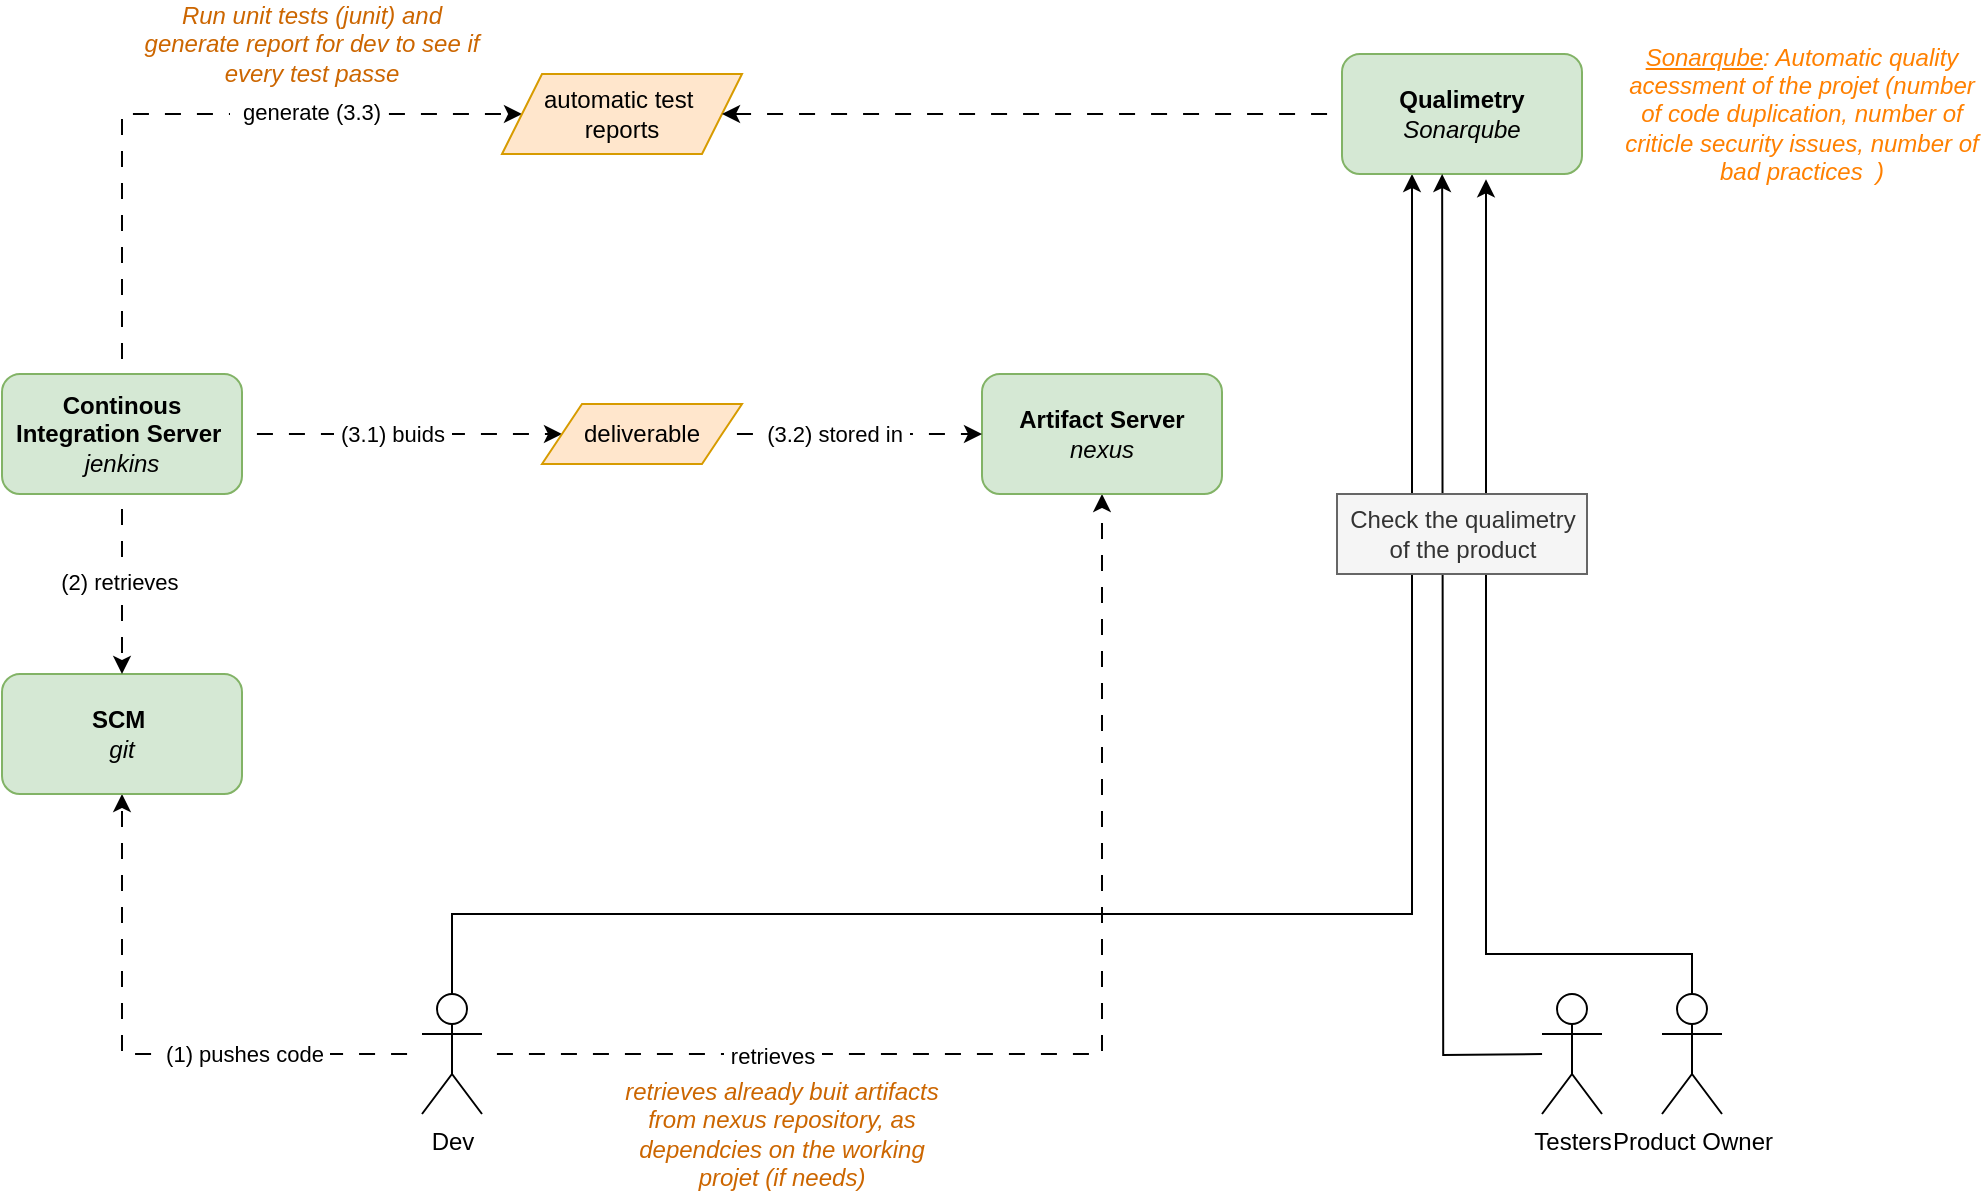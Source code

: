 <mxfile version="26.0.16" pages="3">
  <diagram name="Coninous integration platform" id="lDeaeYb2_91Y_z_XlIAt">
    <mxGraphModel dx="1195" dy="697" grid="1" gridSize="10" guides="1" tooltips="1" connect="1" arrows="1" fold="1" page="1" pageScale="1" pageWidth="850" pageHeight="1100" math="0" shadow="0">
      <root>
        <mxCell id="0" />
        <mxCell id="1" parent="0" />
        <mxCell id="RQKDufs9Sfyy605GTIxq-6" style="edgeStyle=orthogonalEdgeStyle;rounded=0;orthogonalLoop=1;jettySize=auto;html=1;entryX=0.5;entryY=1;entryDx=0;entryDy=0;flowAnimation=1;" edge="1" parent="1" source="RQKDufs9Sfyy605GTIxq-1" target="RQKDufs9Sfyy605GTIxq-5">
          <mxGeometry relative="1" as="geometry" />
        </mxCell>
        <mxCell id="RQKDufs9Sfyy605GTIxq-7" value="&amp;nbsp;(1) pushes code&amp;nbsp;" style="edgeLabel;html=1;align=center;verticalAlign=middle;resizable=0;points=[];" vertex="1" connectable="0" parent="RQKDufs9Sfyy605GTIxq-6">
          <mxGeometry x="-0.233" y="1" relative="1" as="geometry">
            <mxPoint x="18" y="-1" as="offset" />
          </mxGeometry>
        </mxCell>
        <mxCell id="RQKDufs9Sfyy605GTIxq-23" style="edgeStyle=orthogonalEdgeStyle;rounded=0;orthogonalLoop=1;jettySize=auto;html=1;entryX=0.5;entryY=1;entryDx=0;entryDy=0;flowAnimation=1;" edge="1" parent="1" source="RQKDufs9Sfyy605GTIxq-1" target="RQKDufs9Sfyy605GTIxq-10">
          <mxGeometry relative="1" as="geometry" />
        </mxCell>
        <mxCell id="RQKDufs9Sfyy605GTIxq-24" value="&amp;nbsp;retrieves&amp;nbsp;" style="edgeLabel;html=1;align=center;verticalAlign=middle;resizable=0;points=[];" vertex="1" connectable="0" parent="RQKDufs9Sfyy605GTIxq-23">
          <mxGeometry x="-0.509" y="-1" relative="1" as="geometry">
            <mxPoint as="offset" />
          </mxGeometry>
        </mxCell>
        <mxCell id="RQKDufs9Sfyy605GTIxq-38" style="edgeStyle=orthogonalEdgeStyle;rounded=0;orthogonalLoop=1;jettySize=auto;html=1;entryX=0.5;entryY=1;entryDx=0;entryDy=0;exitX=0.5;exitY=0;exitDx=0;exitDy=0;exitPerimeter=0;" edge="1" parent="1" source="RQKDufs9Sfyy605GTIxq-1">
          <mxGeometry relative="1" as="geometry">
            <mxPoint x="340" y="600" as="sourcePoint" />
            <mxPoint x="845.0" y="190.0" as="targetPoint" />
            <Array as="points">
              <mxPoint x="365" y="560" />
              <mxPoint x="845" y="560" />
            </Array>
          </mxGeometry>
        </mxCell>
        <mxCell id="RQKDufs9Sfyy605GTIxq-1" value="Dev" style="shape=umlActor;verticalLabelPosition=bottom;verticalAlign=top;html=1;outlineConnect=0;" vertex="1" parent="1">
          <mxGeometry x="350" y="600" width="30" height="60" as="geometry" />
        </mxCell>
        <mxCell id="RQKDufs9Sfyy605GTIxq-5" value="&lt;b&gt;SCM&amp;nbsp;&lt;/b&gt;&lt;div&gt;&lt;i&gt;git&lt;/i&gt;&lt;/div&gt;" style="rounded=1;whiteSpace=wrap;html=1;fillColor=#d5e8d4;strokeColor=#82b366;" vertex="1" parent="1">
          <mxGeometry x="140" y="440" width="120" height="60" as="geometry" />
        </mxCell>
        <mxCell id="RQKDufs9Sfyy605GTIxq-12" style="edgeStyle=orthogonalEdgeStyle;rounded=0;orthogonalLoop=1;jettySize=auto;html=1;exitX=1;exitY=0.5;exitDx=0;exitDy=0;entryX=0;entryY=0.5;entryDx=0;entryDy=0;flowAnimation=1;" edge="1" parent="1" source="RQKDufs9Sfyy605GTIxq-8" target="RQKDufs9Sfyy605GTIxq-11">
          <mxGeometry relative="1" as="geometry" />
        </mxCell>
        <mxCell id="RQKDufs9Sfyy605GTIxq-14" value="&amp;nbsp;(3.1) buids&amp;nbsp;" style="edgeLabel;html=1;align=center;verticalAlign=middle;resizable=0;points=[];" vertex="1" connectable="0" parent="RQKDufs9Sfyy605GTIxq-12">
          <mxGeometry x="-0.069" relative="1" as="geometry">
            <mxPoint as="offset" />
          </mxGeometry>
        </mxCell>
        <mxCell id="RQKDufs9Sfyy605GTIxq-18" style="edgeStyle=orthogonalEdgeStyle;rounded=0;orthogonalLoop=1;jettySize=auto;html=1;flowAnimation=1;" edge="1" parent="1" source="RQKDufs9Sfyy605GTIxq-8" target="RQKDufs9Sfyy605GTIxq-5">
          <mxGeometry relative="1" as="geometry" />
        </mxCell>
        <mxCell id="RQKDufs9Sfyy605GTIxq-19" value="(2) retrieves&amp;nbsp;" style="edgeLabel;html=1;align=center;verticalAlign=middle;resizable=0;points=[];" vertex="1" connectable="0" parent="RQKDufs9Sfyy605GTIxq-18">
          <mxGeometry x="-0.021" relative="1" as="geometry">
            <mxPoint as="offset" />
          </mxGeometry>
        </mxCell>
        <mxCell id="RQKDufs9Sfyy605GTIxq-35" style="edgeStyle=orthogonalEdgeStyle;rounded=0;orthogonalLoop=1;jettySize=auto;html=1;entryX=0;entryY=0.5;entryDx=0;entryDy=0;flowAnimation=1;" edge="1" parent="1" source="RQKDufs9Sfyy605GTIxq-8" target="RQKDufs9Sfyy605GTIxq-26">
          <mxGeometry relative="1" as="geometry">
            <Array as="points">
              <mxPoint x="200" y="160" />
            </Array>
          </mxGeometry>
        </mxCell>
        <mxCell id="RQKDufs9Sfyy605GTIxq-36" value="&amp;nbsp; generate (3.3)&amp;nbsp;" style="edgeLabel;html=1;align=center;verticalAlign=middle;resizable=0;points=[];" vertex="1" connectable="0" parent="RQKDufs9Sfyy605GTIxq-35">
          <mxGeometry x="0.084" y="1" relative="1" as="geometry">
            <mxPoint x="44" as="offset" />
          </mxGeometry>
        </mxCell>
        <mxCell id="RQKDufs9Sfyy605GTIxq-8" value="&lt;b&gt;Continous Integration Server&amp;nbsp;&lt;/b&gt;&lt;div&gt;&lt;i&gt;jenkins&lt;/i&gt;&lt;/div&gt;" style="rounded=1;whiteSpace=wrap;html=1;fillColor=#d5e8d4;strokeColor=#82b366;" vertex="1" parent="1">
          <mxGeometry x="140" y="290" width="120" height="60" as="geometry" />
        </mxCell>
        <mxCell id="RQKDufs9Sfyy605GTIxq-10" value="&lt;b&gt;Artifact Server&lt;/b&gt;&lt;div&gt;&lt;i&gt;nexus&lt;/i&gt;&lt;/div&gt;" style="rounded=1;whiteSpace=wrap;html=1;fillColor=#d5e8d4;strokeColor=#82b366;" vertex="1" parent="1">
          <mxGeometry x="630" y="290" width="120" height="60" as="geometry" />
        </mxCell>
        <mxCell id="RQKDufs9Sfyy605GTIxq-13" style="edgeStyle=orthogonalEdgeStyle;rounded=0;orthogonalLoop=1;jettySize=auto;html=1;entryX=0;entryY=0.5;entryDx=0;entryDy=0;flowAnimation=1;" edge="1" parent="1" source="RQKDufs9Sfyy605GTIxq-11" target="RQKDufs9Sfyy605GTIxq-10">
          <mxGeometry relative="1" as="geometry" />
        </mxCell>
        <mxCell id="RQKDufs9Sfyy605GTIxq-15" value="&amp;nbsp;(3.2) stored in&amp;nbsp;" style="edgeLabel;html=1;align=center;verticalAlign=middle;resizable=0;points=[];" vertex="1" connectable="0" parent="RQKDufs9Sfyy605GTIxq-13">
          <mxGeometry x="-0.147" relative="1" as="geometry">
            <mxPoint as="offset" />
          </mxGeometry>
        </mxCell>
        <mxCell id="RQKDufs9Sfyy605GTIxq-11" value="deliverable" style="shape=parallelogram;perimeter=parallelogramPerimeter;whiteSpace=wrap;html=1;fixedSize=1;fillColor=#ffe6cc;strokeColor=#d79b00;" vertex="1" parent="1">
          <mxGeometry x="410" y="305" width="100" height="30" as="geometry" />
        </mxCell>
        <mxCell id="RQKDufs9Sfyy605GTIxq-25" value="&lt;i&gt;retrieves already buit artifacts from nexus repository, as dependcies on the working projet (if needs)&lt;/i&gt;" style="text;html=1;align=center;verticalAlign=middle;whiteSpace=wrap;rounded=0;fontColor=#CC6600;" vertex="1" parent="1">
          <mxGeometry x="450" y="640" width="160" height="60" as="geometry" />
        </mxCell>
        <mxCell id="RQKDufs9Sfyy605GTIxq-26" value="automatic test&amp;nbsp;&lt;div&gt;reports&lt;/div&gt;" style="shape=parallelogram;perimeter=parallelogramPerimeter;whiteSpace=wrap;html=1;fixedSize=1;fillColor=#ffe6cc;strokeColor=#d79b00;" vertex="1" parent="1">
          <mxGeometry x="390" y="140" width="120" height="40" as="geometry" />
        </mxCell>
        <mxCell id="RQKDufs9Sfyy605GTIxq-29" value="&lt;i&gt;Run unit tests (junit) and generate report for dev to see if every test passe&lt;/i&gt;" style="text;html=1;align=center;verticalAlign=middle;whiteSpace=wrap;rounded=0;fontColor=#CC6600;" vertex="1" parent="1">
          <mxGeometry x="210" y="110" width="170" height="30" as="geometry" />
        </mxCell>
        <mxCell id="RQKDufs9Sfyy605GTIxq-32" style="edgeStyle=orthogonalEdgeStyle;rounded=0;orthogonalLoop=1;jettySize=auto;html=1;entryX=1;entryY=0.5;entryDx=0;entryDy=0;flowAnimation=1;" edge="1" parent="1" source="RQKDufs9Sfyy605GTIxq-31" target="RQKDufs9Sfyy605GTIxq-26">
          <mxGeometry relative="1" as="geometry" />
        </mxCell>
        <mxCell id="RQKDufs9Sfyy605GTIxq-31" value="&lt;span style=&quot;background-color: transparent; color: light-dark(rgb(0, 0, 0), rgb(255, 255, 255));&quot;&gt;&lt;b&gt;Qualimetry&lt;/b&gt;&lt;/span&gt;&lt;div&gt;&lt;i style=&quot;background-color: transparent; color: light-dark(rgb(0, 0, 0), rgb(255, 255, 255));&quot;&gt;Sonarqube&lt;/i&gt;&lt;/div&gt;" style="rounded=1;whiteSpace=wrap;html=1;fillColor=#d5e8d4;strokeColor=#82b366;" vertex="1" parent="1">
          <mxGeometry x="810" y="130" width="120" height="60" as="geometry" />
        </mxCell>
        <mxCell id="RQKDufs9Sfyy605GTIxq-33" value="&lt;i&gt;&lt;font style=&quot;color: rgb(255, 128, 0);&quot;&gt;&lt;u&gt;Sonarqube&lt;/u&gt;: Automatic quality acessment of the projet (number of code duplication, number of criticle security issues, number of bad practices&amp;nbsp; )&lt;/font&gt;&lt;/i&gt;" style="text;html=1;align=center;verticalAlign=middle;whiteSpace=wrap;rounded=0;" vertex="1" parent="1">
          <mxGeometry x="950" y="125" width="180" height="70" as="geometry" />
        </mxCell>
        <mxCell id="RQKDufs9Sfyy605GTIxq-40" value="Testers" style="shape=umlActor;verticalLabelPosition=bottom;verticalAlign=top;html=1;outlineConnect=0;" vertex="1" parent="1">
          <mxGeometry x="910" y="600" width="30" height="60" as="geometry" />
        </mxCell>
        <mxCell id="RQKDufs9Sfyy605GTIxq-41" value="Product Owner" style="shape=umlActor;verticalLabelPosition=bottom;verticalAlign=top;html=1;outlineConnect=0;" vertex="1" parent="1">
          <mxGeometry x="970" y="600" width="30" height="60" as="geometry" />
        </mxCell>
        <mxCell id="RQKDufs9Sfyy605GTIxq-43" style="edgeStyle=orthogonalEdgeStyle;rounded=0;orthogonalLoop=1;jettySize=auto;html=1;entryX=0.667;entryY=1;entryDx=0;entryDy=0;entryPerimeter=0;" edge="1" parent="1">
          <mxGeometry relative="1" as="geometry">
            <mxPoint x="910.03" y="630.034" as="sourcePoint" />
            <mxPoint x="860.07" y="190.0" as="targetPoint" />
          </mxGeometry>
        </mxCell>
        <mxCell id="RQKDufs9Sfyy605GTIxq-45" style="edgeStyle=orthogonalEdgeStyle;rounded=0;orthogonalLoop=1;jettySize=auto;html=1;entryX=0.6;entryY=1.044;entryDx=0;entryDy=0;entryPerimeter=0;" edge="1" parent="1" source="RQKDufs9Sfyy605GTIxq-41" target="RQKDufs9Sfyy605GTIxq-31">
          <mxGeometry relative="1" as="geometry">
            <Array as="points">
              <mxPoint x="985" y="580" />
              <mxPoint x="882" y="580" />
            </Array>
          </mxGeometry>
        </mxCell>
        <mxCell id="RQKDufs9Sfyy605GTIxq-46" value="Check the qualimetry of the product" style="text;html=1;align=center;verticalAlign=middle;whiteSpace=wrap;rounded=0;fillColor=#f5f5f5;fontColor=#333333;strokeColor=#666666;" vertex="1" parent="1">
          <mxGeometry x="807.5" y="350" width="125" height="40" as="geometry" />
        </mxCell>
      </root>
    </mxGraphModel>
  </diagram>
  <diagram id="UbzrQCXikcxL9-UBJPHp" name="git">
    <mxGraphModel dx="1434" dy="836" grid="1" gridSize="10" guides="1" tooltips="1" connect="1" arrows="1" fold="1" page="1" pageScale="1" pageWidth="850" pageHeight="1100" math="0" shadow="0">
      <root>
        <mxCell id="0" />
        <mxCell id="1" parent="0" />
      </root>
    </mxGraphModel>
  </diagram>
  <diagram id="s-rGGCd_yVJnVAQyu0RR" name="environments">
    <mxGraphModel dx="2074" dy="1244" grid="1" gridSize="10" guides="1" tooltips="1" connect="1" arrows="1" fold="1" page="1" pageScale="1" pageWidth="850" pageHeight="1100" math="0" shadow="0">
      <root>
        <mxCell id="0" />
        <mxCell id="1" parent="0" />
        <mxCell id="W-7A6eKwoAHDDvK3Gazh-1" value="" style="rounded=1;whiteSpace=wrap;html=1;fillColor=#f5f5f5;fontColor=#333333;strokeColor=#666666;" parent="1" vertex="1">
          <mxGeometry x="110" y="270" width="450" height="300" as="geometry" />
        </mxCell>
        <mxCell id="W-7A6eKwoAHDDvK3Gazh-2" value="dev" style="shape=umlActor;verticalLabelPosition=bottom;verticalAlign=top;html=1;outlineConnect=0;" parent="1" vertex="1">
          <mxGeometry x="190" y="460" width="30" height="50" as="geometry" />
        </mxCell>
        <mxCell id="W-7A6eKwoAHDDvK3Gazh-3" value="conf" style="shape=document;whiteSpace=wrap;html=1;boundedLbl=1;" parent="1" vertex="1">
          <mxGeometry x="332" y="490" width="65" height="40" as="geometry" />
        </mxCell>
        <mxCell id="W-7A6eKwoAHDDvK3Gazh-4" value="db" style="shape=cylinder3;whiteSpace=wrap;html=1;boundedLbl=1;backgroundOutline=1;size=15;" parent="1" vertex="1">
          <mxGeometry x="440" y="410" width="60" height="80" as="geometry" />
        </mxCell>
        <mxCell id="W-7A6eKwoAHDDvK3Gazh-7" style="edgeStyle=orthogonalEdgeStyle;rounded=0;orthogonalLoop=1;jettySize=auto;html=1;" parent="1" source="W-7A6eKwoAHDDvK3Gazh-5" target="W-7A6eKwoAHDDvK3Gazh-3" edge="1">
          <mxGeometry relative="1" as="geometry" />
        </mxCell>
        <mxCell id="W-7A6eKwoAHDDvK3Gazh-8" style="edgeStyle=orthogonalEdgeStyle;rounded=0;orthogonalLoop=1;jettySize=auto;html=1;" parent="1" source="W-7A6eKwoAHDDvK3Gazh-5" target="W-7A6eKwoAHDDvK3Gazh-4" edge="1">
          <mxGeometry relative="1" as="geometry" />
        </mxCell>
        <mxCell id="W-7A6eKwoAHDDvK3Gazh-9" style="edgeStyle=orthogonalEdgeStyle;rounded=0;orthogonalLoop=1;jettySize=auto;html=1;entryX=1;entryY=0.5;entryDx=0;entryDy=0;" parent="1" source="W-7A6eKwoAHDDvK3Gazh-5" target="W-7A6eKwoAHDDvK3Gazh-6" edge="1">
          <mxGeometry relative="1" as="geometry" />
        </mxCell>
        <mxCell id="W-7A6eKwoAHDDvK3Gazh-25" style="edgeStyle=orthogonalEdgeStyle;rounded=0;orthogonalLoop=1;jettySize=auto;html=1;entryX=0;entryY=0.5;entryDx=0;entryDy=0;" parent="1" source="W-7A6eKwoAHDDvK3Gazh-5" target="W-7A6eKwoAHDDvK3Gazh-24" edge="1">
          <mxGeometry relative="1" as="geometry">
            <Array as="points">
              <mxPoint x="365" y="130" />
            </Array>
          </mxGeometry>
        </mxCell>
        <mxCell id="W-7A6eKwoAHDDvK3Gazh-5" value="Application" style="shape=process;whiteSpace=wrap;html=1;backgroundOutline=1;" parent="1" vertex="1">
          <mxGeometry x="305" y="300" width="120" height="60" as="geometry" />
        </mxCell>
        <mxCell id="W-7A6eKwoAHDDvK3Gazh-6" value="3rd party apps" style="shape=process;whiteSpace=wrap;html=1;backgroundOutline=1;" parent="1" vertex="1">
          <mxGeometry x="141" y="300" width="110" height="60" as="geometry" />
        </mxCell>
        <mxCell id="W-7A6eKwoAHDDvK3Gazh-13" value="local environment" style="text;html=1;align=center;verticalAlign=middle;whiteSpace=wrap;rounded=0;labelBackgroundColor=#66FF66;" parent="1" vertex="1">
          <mxGeometry x="425" y="530" width="105" height="30" as="geometry" />
        </mxCell>
        <mxCell id="W-7A6eKwoAHDDvK3Gazh-60" style="edgeStyle=orthogonalEdgeStyle;rounded=0;orthogonalLoop=1;jettySize=auto;html=1;" parent="1" source="W-7A6eKwoAHDDvK3Gazh-14" target="W-7A6eKwoAHDDvK3Gazh-28" edge="1">
          <mxGeometry relative="1" as="geometry">
            <Array as="points">
              <mxPoint x="1015" y="670" />
              <mxPoint x="470" y="670" />
            </Array>
          </mxGeometry>
        </mxCell>
        <mxCell id="W-7A6eKwoAHDDvK3Gazh-62" value="copy" style="edgeLabel;html=1;align=center;verticalAlign=middle;resizable=0;points=[];fontStyle=1" parent="W-7A6eKwoAHDDvK3Gazh-60" vertex="1" connectable="0">
          <mxGeometry x="-0.431" relative="1" as="geometry">
            <mxPoint as="offset" />
          </mxGeometry>
        </mxCell>
        <mxCell id="W-7A6eKwoAHDDvK3Gazh-14" value="" style="rounded=1;whiteSpace=wrap;html=1;fillColor=#d5e8d4;strokeColor=#82b366;" parent="1" vertex="1">
          <mxGeometry x="790" y="270" width="450" height="300" as="geometry" />
        </mxCell>
        <mxCell id="W-7A6eKwoAHDDvK3Gazh-15" value="dev" style="shape=umlActor;verticalLabelPosition=bottom;verticalAlign=top;html=1;outlineConnect=0;" parent="1" vertex="1">
          <mxGeometry x="870" y="460" width="30" height="50" as="geometry" />
        </mxCell>
        <mxCell id="W-7A6eKwoAHDDvK3Gazh-16" value="conf" style="shape=document;whiteSpace=wrap;html=1;boundedLbl=1;" parent="1" vertex="1">
          <mxGeometry x="1012" y="490" width="65" height="40" as="geometry" />
        </mxCell>
        <mxCell id="W-7A6eKwoAHDDvK3Gazh-17" value="db" style="shape=cylinder3;whiteSpace=wrap;html=1;boundedLbl=1;backgroundOutline=1;size=15;" parent="1" vertex="1">
          <mxGeometry x="1120" y="410" width="60" height="80" as="geometry" />
        </mxCell>
        <mxCell id="W-7A6eKwoAHDDvK3Gazh-18" style="edgeStyle=orthogonalEdgeStyle;rounded=0;orthogonalLoop=1;jettySize=auto;html=1;" parent="1" source="W-7A6eKwoAHDDvK3Gazh-21" target="W-7A6eKwoAHDDvK3Gazh-16" edge="1">
          <mxGeometry relative="1" as="geometry" />
        </mxCell>
        <mxCell id="W-7A6eKwoAHDDvK3Gazh-19" style="edgeStyle=orthogonalEdgeStyle;rounded=0;orthogonalLoop=1;jettySize=auto;html=1;" parent="1" source="W-7A6eKwoAHDDvK3Gazh-21" target="W-7A6eKwoAHDDvK3Gazh-17" edge="1">
          <mxGeometry relative="1" as="geometry" />
        </mxCell>
        <mxCell id="W-7A6eKwoAHDDvK3Gazh-20" style="edgeStyle=orthogonalEdgeStyle;rounded=0;orthogonalLoop=1;jettySize=auto;html=1;entryX=1;entryY=0.5;entryDx=0;entryDy=0;" parent="1" source="W-7A6eKwoAHDDvK3Gazh-21" target="W-7A6eKwoAHDDvK3Gazh-22" edge="1">
          <mxGeometry relative="1" as="geometry" />
        </mxCell>
        <mxCell id="W-7A6eKwoAHDDvK3Gazh-21" value="Application" style="shape=process;whiteSpace=wrap;html=1;backgroundOutline=1;" parent="1" vertex="1">
          <mxGeometry x="985" y="300" width="120" height="60" as="geometry" />
        </mxCell>
        <mxCell id="W-7A6eKwoAHDDvK3Gazh-22" value="3rd party apps" style="shape=process;whiteSpace=wrap;html=1;backgroundOutline=1;" parent="1" vertex="1">
          <mxGeometry x="821" y="300" width="110" height="60" as="geometry" />
        </mxCell>
        <mxCell id="W-7A6eKwoAHDDvK3Gazh-23" value="target/ production environment" style="text;html=1;align=center;verticalAlign=middle;whiteSpace=wrap;rounded=0;labelBackgroundColor=#66FF66;" parent="1" vertex="1">
          <mxGeometry x="1105" y="530" width="105" height="30" as="geometry" />
        </mxCell>
        <mxCell id="W-7A6eKwoAHDDvK3Gazh-27" style="edgeStyle=orthogonalEdgeStyle;rounded=0;orthogonalLoop=1;jettySize=auto;html=1;entryX=0.5;entryY=0;entryDx=0;entryDy=0;" parent="1" source="W-7A6eKwoAHDDvK3Gazh-24" target="W-7A6eKwoAHDDvK3Gazh-14" edge="1">
          <mxGeometry relative="1" as="geometry" />
        </mxCell>
        <mxCell id="W-7A6eKwoAHDDvK3Gazh-24" value="deliverable" style="shape=parallelogram;perimeter=parallelogramPerimeter;whiteSpace=wrap;html=1;fixedSize=1;fillColor=#ffe6cc;strokeColor=#d79b00;" parent="1" vertex="1">
          <mxGeometry x="630" y="100" width="120" height="60" as="geometry" />
        </mxCell>
        <mxCell id="W-7A6eKwoAHDDvK3Gazh-26" value="conf to apply the work state to the new environment" style="shape=document;whiteSpace=wrap;html=1;boundedLbl=1;" parent="1" vertex="1">
          <mxGeometry x="170" y="85" width="185" height="90" as="geometry" />
        </mxCell>
        <mxCell id="W-7A6eKwoAHDDvK3Gazh-28" value="" style="rounded=1;whiteSpace=wrap;html=1;fillColor=#d5e8d4;strokeColor=#82b366;" parent="1" vertex="1">
          <mxGeometry x="245" y="760" width="450" height="300" as="geometry" />
        </mxCell>
        <mxCell id="W-7A6eKwoAHDDvK3Gazh-29" value="dev" style="shape=umlActor;verticalLabelPosition=bottom;verticalAlign=top;html=1;outlineConnect=0;" parent="1" vertex="1">
          <mxGeometry x="720" y="1180" width="30" height="50" as="geometry" />
        </mxCell>
        <mxCell id="W-7A6eKwoAHDDvK3Gazh-30" value="conf" style="shape=document;whiteSpace=wrap;html=1;boundedLbl=1;" parent="1" vertex="1">
          <mxGeometry x="467" y="980" width="65" height="40" as="geometry" />
        </mxCell>
        <mxCell id="W-7A6eKwoAHDDvK3Gazh-31" value="db" style="shape=cylinder3;whiteSpace=wrap;html=1;boundedLbl=1;backgroundOutline=1;size=15;" parent="1" vertex="1">
          <mxGeometry x="575" y="900" width="60" height="80" as="geometry" />
        </mxCell>
        <mxCell id="W-7A6eKwoAHDDvK3Gazh-32" style="edgeStyle=orthogonalEdgeStyle;rounded=0;orthogonalLoop=1;jettySize=auto;html=1;" parent="1" source="W-7A6eKwoAHDDvK3Gazh-35" target="W-7A6eKwoAHDDvK3Gazh-30" edge="1">
          <mxGeometry relative="1" as="geometry" />
        </mxCell>
        <mxCell id="W-7A6eKwoAHDDvK3Gazh-33" style="edgeStyle=orthogonalEdgeStyle;rounded=0;orthogonalLoop=1;jettySize=auto;html=1;" parent="1" source="W-7A6eKwoAHDDvK3Gazh-35" target="W-7A6eKwoAHDDvK3Gazh-31" edge="1">
          <mxGeometry relative="1" as="geometry" />
        </mxCell>
        <mxCell id="W-7A6eKwoAHDDvK3Gazh-34" style="edgeStyle=orthogonalEdgeStyle;rounded=0;orthogonalLoop=1;jettySize=auto;html=1;entryX=1;entryY=0.5;entryDx=0;entryDy=0;" parent="1" source="W-7A6eKwoAHDDvK3Gazh-35" target="W-7A6eKwoAHDDvK3Gazh-36" edge="1">
          <mxGeometry relative="1" as="geometry" />
        </mxCell>
        <mxCell id="W-7A6eKwoAHDDvK3Gazh-35" value="Application" style="shape=process;whiteSpace=wrap;html=1;backgroundOutline=1;" parent="1" vertex="1">
          <mxGeometry x="440" y="790" width="120" height="60" as="geometry" />
        </mxCell>
        <mxCell id="W-7A6eKwoAHDDvK3Gazh-36" value="3rd party apps" style="shape=process;whiteSpace=wrap;html=1;backgroundOutline=1;" parent="1" vertex="1">
          <mxGeometry x="276" y="790" width="110" height="60" as="geometry" />
        </mxCell>
        <mxCell id="W-7A6eKwoAHDDvK3Gazh-37" value="central dev/ sandbox environment" style="text;html=1;align=center;verticalAlign=middle;whiteSpace=wrap;rounded=0;labelBackgroundColor=#66FF66;" parent="1" vertex="1">
          <mxGeometry x="540" y="1020" width="125" height="30" as="geometry" />
        </mxCell>
        <mxCell id="W-7A6eKwoAHDDvK3Gazh-38" value="" style="rounded=1;whiteSpace=wrap;html=1;fillColor=#d5e8d4;strokeColor=#82b366;" parent="1" vertex="1">
          <mxGeometry x="780" y="760" width="450" height="300" as="geometry" />
        </mxCell>
        <mxCell id="W-7A6eKwoAHDDvK3Gazh-40" value="conf" style="shape=document;whiteSpace=wrap;html=1;boundedLbl=1;" parent="1" vertex="1">
          <mxGeometry x="1002" y="980" width="65" height="40" as="geometry" />
        </mxCell>
        <mxCell id="W-7A6eKwoAHDDvK3Gazh-41" value="db" style="shape=cylinder3;whiteSpace=wrap;html=1;boundedLbl=1;backgroundOutline=1;size=15;" parent="1" vertex="1">
          <mxGeometry x="1110" y="900" width="60" height="80" as="geometry" />
        </mxCell>
        <mxCell id="W-7A6eKwoAHDDvK3Gazh-42" style="edgeStyle=orthogonalEdgeStyle;rounded=0;orthogonalLoop=1;jettySize=auto;html=1;" parent="1" source="W-7A6eKwoAHDDvK3Gazh-45" target="W-7A6eKwoAHDDvK3Gazh-40" edge="1">
          <mxGeometry relative="1" as="geometry" />
        </mxCell>
        <mxCell id="W-7A6eKwoAHDDvK3Gazh-43" style="edgeStyle=orthogonalEdgeStyle;rounded=0;orthogonalLoop=1;jettySize=auto;html=1;" parent="1" source="W-7A6eKwoAHDDvK3Gazh-45" target="W-7A6eKwoAHDDvK3Gazh-41" edge="1">
          <mxGeometry relative="1" as="geometry" />
        </mxCell>
        <mxCell id="W-7A6eKwoAHDDvK3Gazh-44" style="edgeStyle=orthogonalEdgeStyle;rounded=0;orthogonalLoop=1;jettySize=auto;html=1;entryX=1;entryY=0.5;entryDx=0;entryDy=0;" parent="1" source="W-7A6eKwoAHDDvK3Gazh-45" target="W-7A6eKwoAHDDvK3Gazh-46" edge="1">
          <mxGeometry relative="1" as="geometry" />
        </mxCell>
        <mxCell id="W-7A6eKwoAHDDvK3Gazh-45" value="Application" style="shape=process;whiteSpace=wrap;html=1;backgroundOutline=1;" parent="1" vertex="1">
          <mxGeometry x="975" y="790" width="120" height="60" as="geometry" />
        </mxCell>
        <mxCell id="W-7A6eKwoAHDDvK3Gazh-46" value="3rd party apps" style="shape=process;whiteSpace=wrap;html=1;backgroundOutline=1;" parent="1" vertex="1">
          <mxGeometry x="811" y="790" width="110" height="60" as="geometry" />
        </mxCell>
        <mxCell id="W-7A6eKwoAHDDvK3Gazh-47" value="Stage / UAT environment" style="text;html=1;align=center;verticalAlign=middle;whiteSpace=wrap;rounded=0;labelBackgroundColor=#66FF66;" parent="1" vertex="1">
          <mxGeometry x="1095" y="1020" width="105" height="30" as="geometry" />
        </mxCell>
        <mxCell id="W-7A6eKwoAHDDvK3Gazh-48" value="" style="rounded=1;whiteSpace=wrap;html=1;fillColor=#d5e8d4;strokeColor=#82b366;" parent="1" vertex="1">
          <mxGeometry x="1280" y="760" width="450" height="300" as="geometry" />
        </mxCell>
        <mxCell id="W-7A6eKwoAHDDvK3Gazh-49" value="testers" style="shape=umlActor;verticalLabelPosition=bottom;verticalAlign=top;html=1;outlineConnect=0;" parent="1" vertex="1">
          <mxGeometry x="1260" y="1181" width="30" height="50" as="geometry" />
        </mxCell>
        <mxCell id="W-7A6eKwoAHDDvK3Gazh-50" value="conf" style="shape=document;whiteSpace=wrap;html=1;boundedLbl=1;" parent="1" vertex="1">
          <mxGeometry x="1502" y="980" width="65" height="40" as="geometry" />
        </mxCell>
        <mxCell id="W-7A6eKwoAHDDvK3Gazh-51" value="db" style="shape=cylinder3;whiteSpace=wrap;html=1;boundedLbl=1;backgroundOutline=1;size=15;" parent="1" vertex="1">
          <mxGeometry x="1610" y="900" width="60" height="80" as="geometry" />
        </mxCell>
        <mxCell id="W-7A6eKwoAHDDvK3Gazh-52" style="edgeStyle=orthogonalEdgeStyle;rounded=0;orthogonalLoop=1;jettySize=auto;html=1;" parent="1" source="W-7A6eKwoAHDDvK3Gazh-55" target="W-7A6eKwoAHDDvK3Gazh-50" edge="1">
          <mxGeometry relative="1" as="geometry" />
        </mxCell>
        <mxCell id="W-7A6eKwoAHDDvK3Gazh-53" style="edgeStyle=orthogonalEdgeStyle;rounded=0;orthogonalLoop=1;jettySize=auto;html=1;" parent="1" source="W-7A6eKwoAHDDvK3Gazh-55" target="W-7A6eKwoAHDDvK3Gazh-51" edge="1">
          <mxGeometry relative="1" as="geometry" />
        </mxCell>
        <mxCell id="W-7A6eKwoAHDDvK3Gazh-54" style="edgeStyle=orthogonalEdgeStyle;rounded=0;orthogonalLoop=1;jettySize=auto;html=1;entryX=1;entryY=0.5;entryDx=0;entryDy=0;" parent="1" source="W-7A6eKwoAHDDvK3Gazh-55" target="W-7A6eKwoAHDDvK3Gazh-56" edge="1">
          <mxGeometry relative="1" as="geometry" />
        </mxCell>
        <mxCell id="W-7A6eKwoAHDDvK3Gazh-55" value="Application" style="shape=process;whiteSpace=wrap;html=1;backgroundOutline=1;" parent="1" vertex="1">
          <mxGeometry x="1475" y="790" width="120" height="60" as="geometry" />
        </mxCell>
        <mxCell id="W-7A6eKwoAHDDvK3Gazh-56" value="3rd party apps" style="shape=process;whiteSpace=wrap;html=1;backgroundOutline=1;" parent="1" vertex="1">
          <mxGeometry x="1311" y="790" width="110" height="60" as="geometry" />
        </mxCell>
        <mxCell id="W-7A6eKwoAHDDvK3Gazh-57" value="pre-prod environment" style="text;html=1;align=center;verticalAlign=middle;whiteSpace=wrap;rounded=0;labelBackgroundColor=#66FF66;" parent="1" vertex="1">
          <mxGeometry x="1595" y="1020" width="105" height="30" as="geometry" />
        </mxCell>
        <mxCell id="W-7A6eKwoAHDDvK3Gazh-59" style="edgeStyle=orthogonalEdgeStyle;rounded=0;orthogonalLoop=1;jettySize=auto;html=1;entryX=0.522;entryY=0.033;entryDx=0;entryDy=0;entryPerimeter=0;" parent="1" source="W-7A6eKwoAHDDvK3Gazh-14" target="W-7A6eKwoAHDDvK3Gazh-38" edge="1">
          <mxGeometry relative="1" as="geometry" />
        </mxCell>
        <mxCell id="W-7A6eKwoAHDDvK3Gazh-61" style="edgeStyle=orthogonalEdgeStyle;rounded=0;orthogonalLoop=1;jettySize=auto;html=1;entryX=0.556;entryY=0;entryDx=0;entryDy=0;entryPerimeter=0;" parent="1" source="W-7A6eKwoAHDDvK3Gazh-14" target="W-7A6eKwoAHDDvK3Gazh-48" edge="1">
          <mxGeometry relative="1" as="geometry">
            <Array as="points">
              <mxPoint x="1015" y="670" />
              <mxPoint x="1530" y="670" />
            </Array>
          </mxGeometry>
        </mxCell>
        <mxCell id="W-7A6eKwoAHDDvK3Gazh-64" style="edgeStyle=orthogonalEdgeStyle;rounded=0;orthogonalLoop=1;jettySize=auto;html=1;entryX=0.556;entryY=1.01;entryDx=0;entryDy=0;entryPerimeter=0;" parent="1" source="W-7A6eKwoAHDDvK3Gazh-29" target="W-7A6eKwoAHDDvK3Gazh-28" edge="1">
          <mxGeometry relative="1" as="geometry" />
        </mxCell>
        <mxCell id="W-7A6eKwoAHDDvK3Gazh-65" style="edgeStyle=orthogonalEdgeStyle;rounded=0;orthogonalLoop=1;jettySize=auto;html=1;entryX=0.4;entryY=1.003;entryDx=0;entryDy=0;entryPerimeter=0;" parent="1" source="W-7A6eKwoAHDDvK3Gazh-29" target="W-7A6eKwoAHDDvK3Gazh-38" edge="1">
          <mxGeometry relative="1" as="geometry" />
        </mxCell>
        <mxCell id="W-7A6eKwoAHDDvK3Gazh-68" style="edgeStyle=orthogonalEdgeStyle;rounded=0;orthogonalLoop=1;jettySize=auto;html=1;entryX=0.584;entryY=1.003;entryDx=0;entryDy=0;entryPerimeter=0;" parent="1" source="W-7A6eKwoAHDDvK3Gazh-49" target="W-7A6eKwoAHDDvK3Gazh-38" edge="1">
          <mxGeometry relative="1" as="geometry" />
        </mxCell>
        <mxCell id="W-7A6eKwoAHDDvK3Gazh-69" style="edgeStyle=orthogonalEdgeStyle;rounded=0;orthogonalLoop=1;jettySize=auto;html=1;entryX=0.567;entryY=1.01;entryDx=0;entryDy=0;entryPerimeter=0;" parent="1" source="W-7A6eKwoAHDDvK3Gazh-49" target="W-7A6eKwoAHDDvK3Gazh-48" edge="1">
          <mxGeometry relative="1" as="geometry">
            <Array as="points">
              <mxPoint x="1535" y="1206" />
            </Array>
          </mxGeometry>
        </mxCell>
        <mxCell id="W-7A6eKwoAHDDvK3Gazh-70" value="Continous&amp;nbsp;&lt;br&gt;Integration (CI)&lt;div&gt;Plateform&lt;/div&gt;" style="ellipse;shape=cloud;whiteSpace=wrap;html=1;fillColor=#fff2cc;strokeColor=#d6b656;" parent="1" vertex="1">
          <mxGeometry x="410" y="85" width="130" height="85" as="geometry" />
        </mxCell>
        <mxCell id="W-7A6eKwoAHDDvK3Gazh-71" value="Continous&amp;nbsp;&lt;br&gt;Delivery (CD)&lt;br&gt;&lt;div&gt;Plateform&lt;/div&gt;" style="ellipse;shape=cloud;whiteSpace=wrap;html=1;fillColor=#fff2cc;strokeColor=#d6b656;" parent="1" vertex="1">
          <mxGeometry x="830" y="87.5" width="130" height="85" as="geometry" />
        </mxCell>
      </root>
    </mxGraphModel>
  </diagram>
</mxfile>
